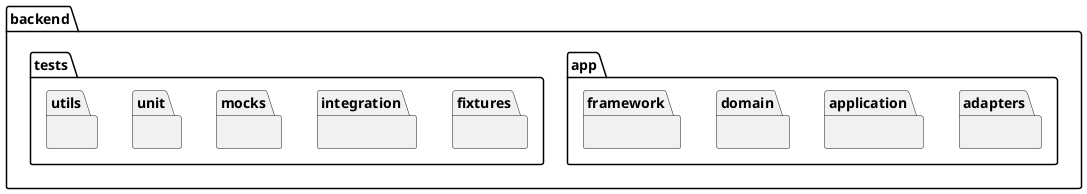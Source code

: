 @startuml
' Package diagram for backend/ directory (up to two levels)
package "backend" {
  package "app" {
    package "adapters" {}
    package "application" {}
    package "domain" {}
    package "framework" {}
  }

  package "tests" {
    package "fixtures" {}
    package "integration" {}
    package "mocks" {}
    package "unit" {}
    package "utils" {}
  }
}
@enduml
